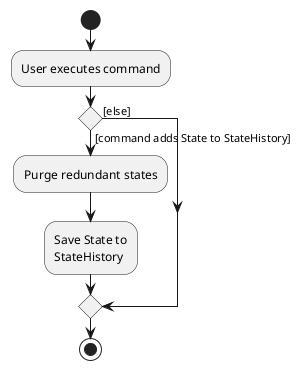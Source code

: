@startuml
start
:User executes command;

'Since the beta syntax does not support placing the condition outside the
'diamond we place it as the true branch instead.

if () then ([command adds State to StateHistory])
    :Purge redundant states;
    :Save State to
    StateHistory;
else ([else])
endif
stop
@enduml
